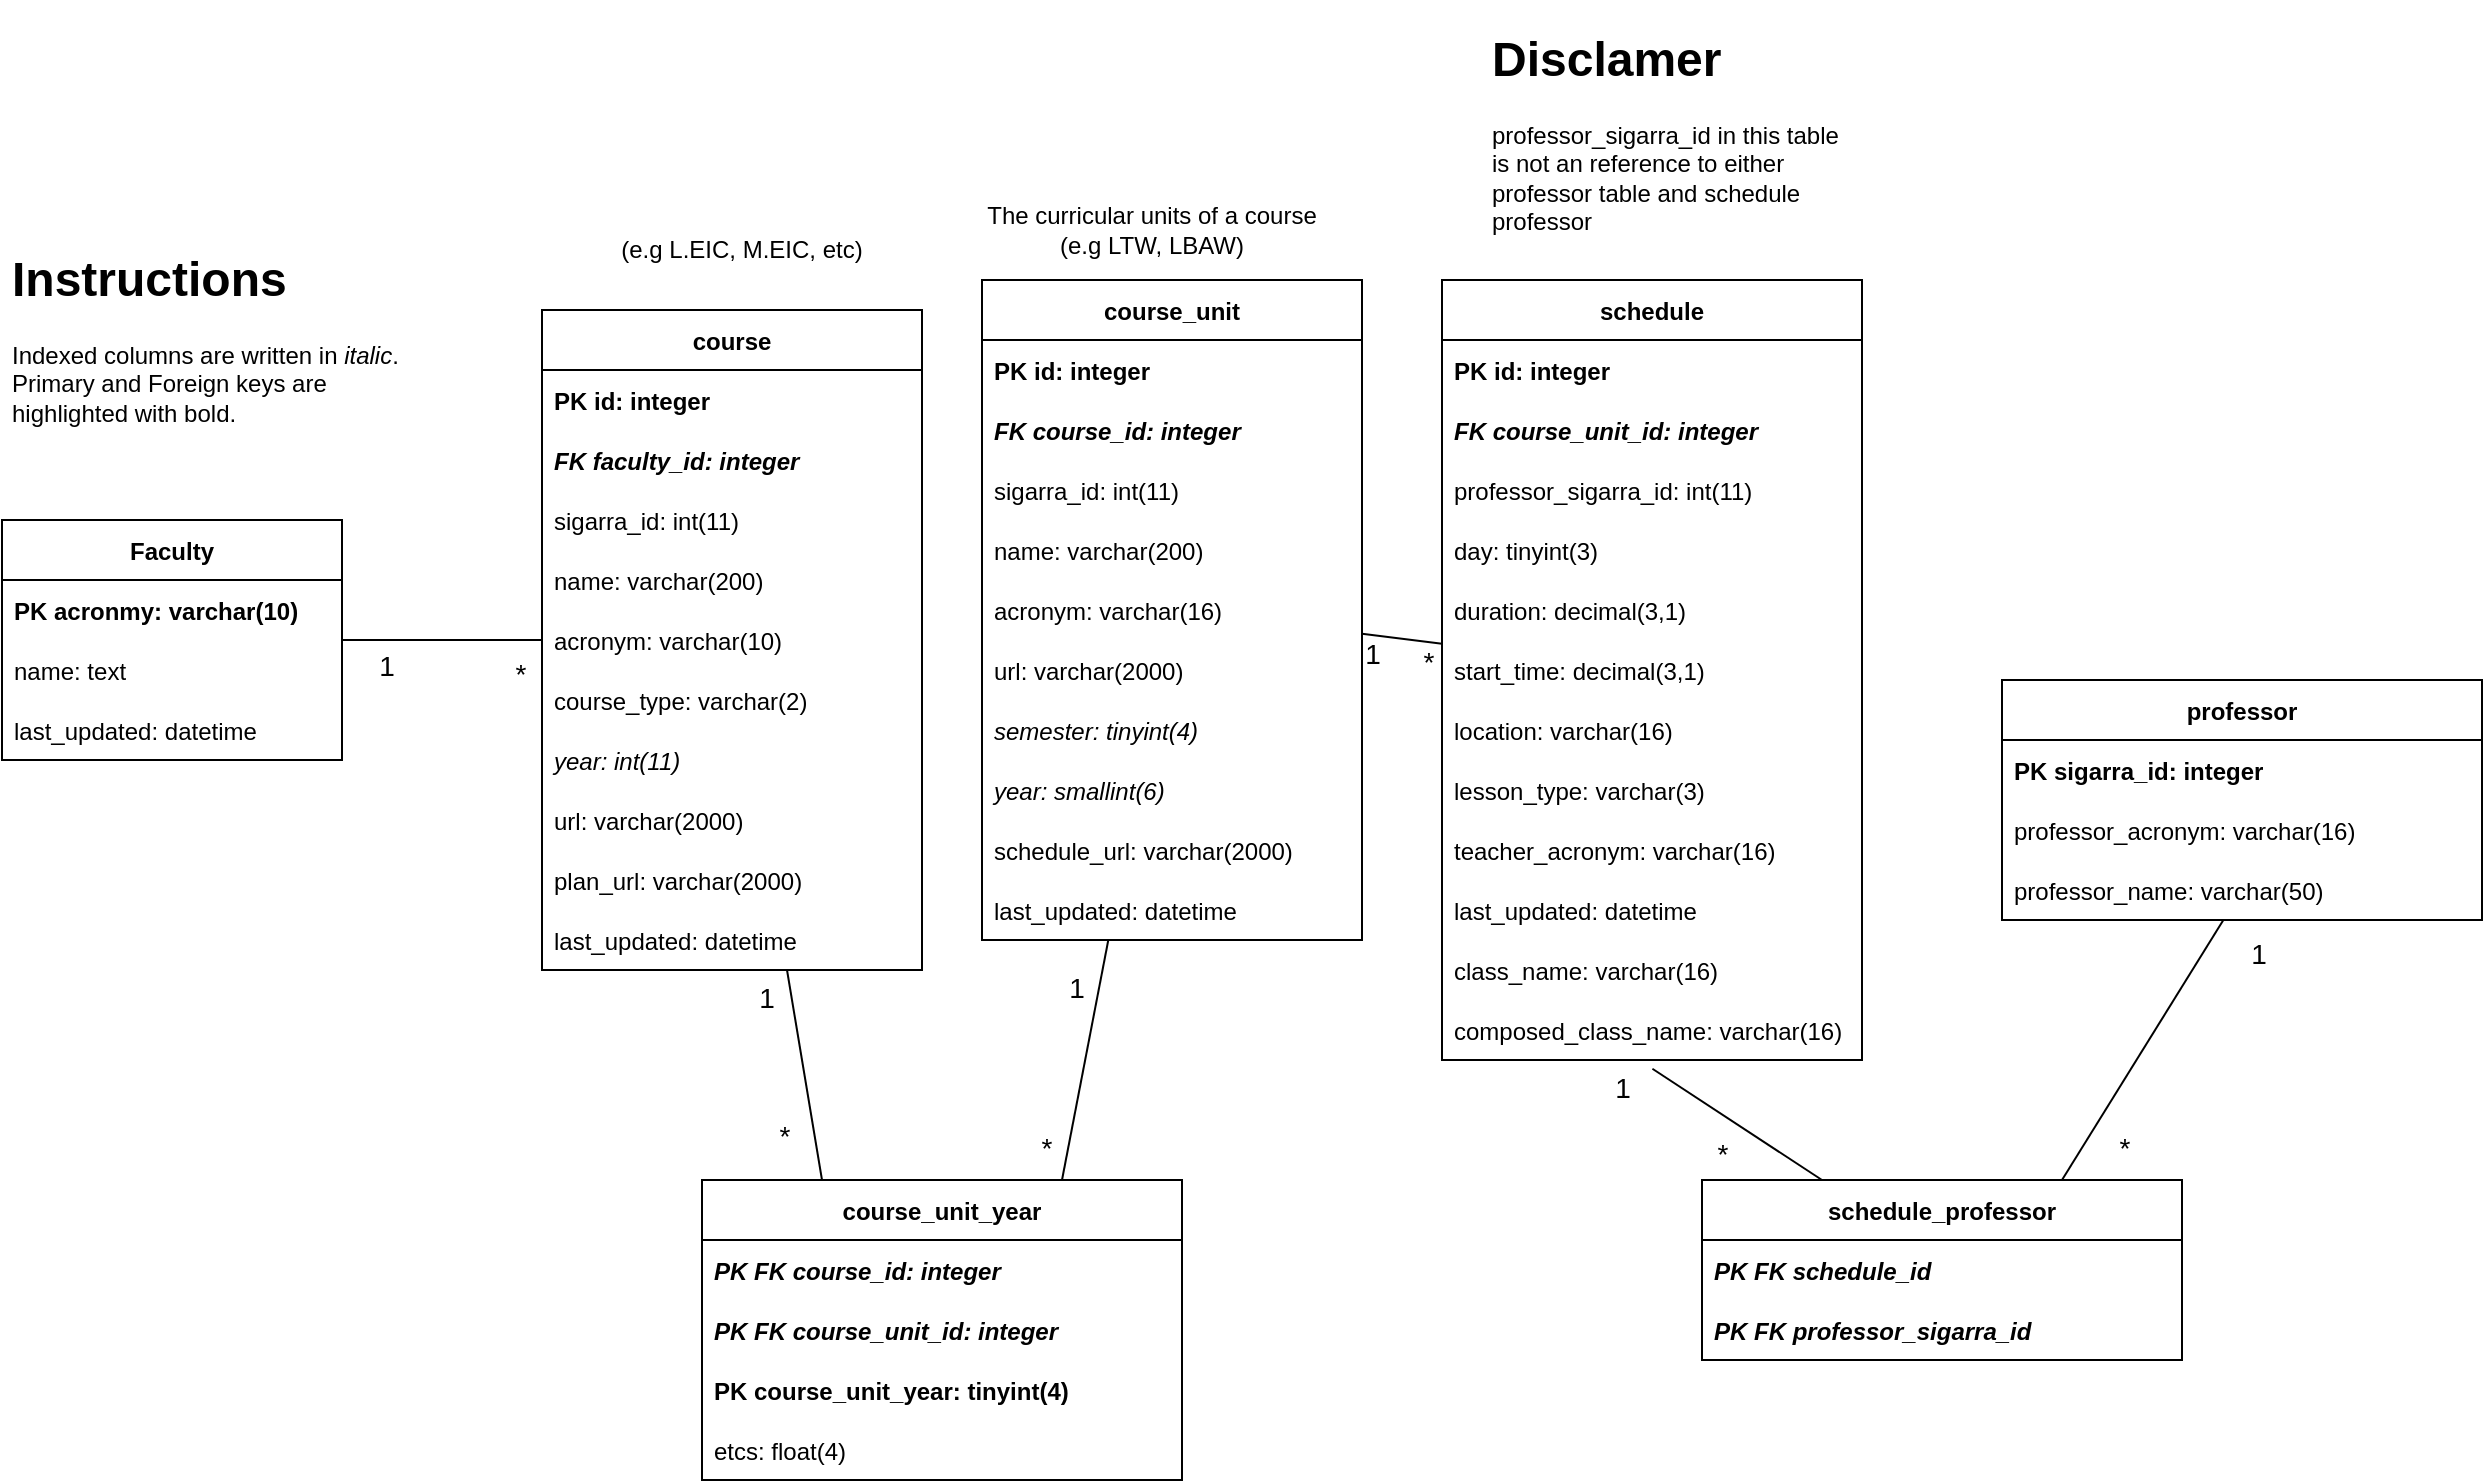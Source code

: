 <mxfile version="21.2.8" type="device">
  <diagram id="CuWUCVB4PWwjptIz1WBI" name="Page-1">
    <mxGraphModel dx="1643" dy="864" grid="1" gridSize="10" guides="1" tooltips="1" connect="1" arrows="1" fold="1" page="1" pageScale="1" pageWidth="850" pageHeight="1100" math="0" shadow="0">
      <root>
        <mxCell id="0" />
        <mxCell id="1" parent="0" />
        <mxCell id="2" value="course_unit" style="swimlane;fontStyle=1;childLayout=stackLayout;horizontal=1;startSize=30;horizontalStack=0;resizeParent=1;resizeParentMax=0;resizeLast=0;collapsible=1;marginBottom=0;" parent="1" vertex="1">
          <mxGeometry x="330" y="170" width="190" height="330" as="geometry" />
        </mxCell>
        <mxCell id="3" value="PK id: integer" style="text;strokeColor=none;fillColor=none;align=left;verticalAlign=middle;spacingLeft=4;spacingRight=4;overflow=hidden;points=[[0,0.5],[1,0.5]];portConstraint=eastwest;rotatable=0;fontStyle=1" parent="2" vertex="1">
          <mxGeometry y="30" width="190" height="30" as="geometry" />
        </mxCell>
        <mxCell id="5" value="FK course_id: integer" style="text;strokeColor=none;fillColor=none;align=left;verticalAlign=middle;spacingLeft=4;spacingRight=4;overflow=hidden;points=[[0,0.5],[1,0.5]];portConstraint=eastwest;rotatable=0;fontStyle=3" parent="2" vertex="1">
          <mxGeometry y="60" width="190" height="30" as="geometry" />
        </mxCell>
        <mxCell id="4" value="sigarra_id: int(11)" style="text;strokeColor=none;fillColor=none;align=left;verticalAlign=middle;spacingLeft=4;spacingRight=4;overflow=hidden;points=[[0,0.5],[1,0.5]];portConstraint=eastwest;rotatable=0;fontStyle=0" parent="2" vertex="1">
          <mxGeometry y="90" width="190" height="30" as="geometry" />
        </mxCell>
        <mxCell id="8" value="name: varchar(200)" style="text;strokeColor=none;fillColor=none;align=left;verticalAlign=middle;spacingLeft=4;spacingRight=4;overflow=hidden;points=[[0,0.5],[1,0.5]];portConstraint=eastwest;rotatable=0;" parent="2" vertex="1">
          <mxGeometry y="120" width="190" height="30" as="geometry" />
        </mxCell>
        <mxCell id="9" value="acronym: varchar(16)" style="text;strokeColor=none;fillColor=none;align=left;verticalAlign=middle;spacingLeft=4;spacingRight=4;overflow=hidden;points=[[0,0.5],[1,0.5]];portConstraint=eastwest;rotatable=0;" parent="2" vertex="1">
          <mxGeometry y="150" width="190" height="30" as="geometry" />
        </mxCell>
        <mxCell id="10" value="url: varchar(2000)" style="text;strokeColor=none;fillColor=none;align=left;verticalAlign=middle;spacingLeft=4;spacingRight=4;overflow=hidden;points=[[0,0.5],[1,0.5]];portConstraint=eastwest;rotatable=0;" parent="2" vertex="1">
          <mxGeometry y="180" width="190" height="30" as="geometry" />
        </mxCell>
        <mxCell id="12" value="semester: tinyint(4)" style="text;strokeColor=none;fillColor=none;align=left;verticalAlign=middle;spacingLeft=4;spacingRight=4;overflow=hidden;points=[[0,0.5],[1,0.5]];portConstraint=eastwest;rotatable=0;fontStyle=2" parent="2" vertex="1">
          <mxGeometry y="210" width="190" height="30" as="geometry" />
        </mxCell>
        <mxCell id="13" value="year: smallint(6)" style="text;strokeColor=none;fillColor=none;align=left;verticalAlign=middle;spacingLeft=4;spacingRight=4;overflow=hidden;points=[[0,0.5],[1,0.5]];portConstraint=eastwest;rotatable=0;fontStyle=2" parent="2" vertex="1">
          <mxGeometry y="240" width="190" height="30" as="geometry" />
        </mxCell>
        <mxCell id="14" value="schedule_url: varchar(2000)" style="text;strokeColor=none;fillColor=none;align=left;verticalAlign=middle;spacingLeft=4;spacingRight=4;overflow=hidden;points=[[0,0.5],[1,0.5]];portConstraint=eastwest;rotatable=0;" parent="2" vertex="1">
          <mxGeometry y="270" width="190" height="30" as="geometry" />
        </mxCell>
        <mxCell id="15" value="last_updated: datetime" style="text;strokeColor=none;fillColor=none;align=left;verticalAlign=middle;spacingLeft=4;spacingRight=4;overflow=hidden;points=[[0,0.5],[1,0.5]];portConstraint=eastwest;rotatable=0;" parent="2" vertex="1">
          <mxGeometry y="300" width="190" height="30" as="geometry" />
        </mxCell>
        <mxCell id="7" value="The curricular units of a course (e.g LTW, LBAW)" style="text;html=1;strokeColor=none;fillColor=none;align=center;verticalAlign=middle;whiteSpace=wrap;rounded=0;" parent="1" vertex="1">
          <mxGeometry x="330.0" y="130" width="170" height="30" as="geometry" />
        </mxCell>
        <mxCell id="16" value="&lt;h1&gt;Instructions&lt;/h1&gt;&lt;p&gt;Indexed columns are written in &lt;i&gt;italic&lt;/i&gt;. Primary and Foreign keys are highlighted with bold.&amp;nbsp;&lt;span&gt;&amp;nbsp;&lt;/span&gt;&lt;/p&gt;" style="text;html=1;strokeColor=none;fillColor=none;spacing=5;spacingTop=-20;whiteSpace=wrap;overflow=hidden;rounded=0;" parent="1" vertex="1">
          <mxGeometry x="-160" y="150" width="210" height="110" as="geometry" />
        </mxCell>
        <mxCell id="29" style="edgeStyle=none;html=1;endArrow=none;endFill=0;" parent="1" source="17" target="2" edge="1">
          <mxGeometry relative="1" as="geometry" />
        </mxCell>
        <mxCell id="30" value="&lt;font style=&quot;font-size: 14px&quot;&gt;1&lt;/font&gt;" style="edgeLabel;html=1;align=center;verticalAlign=middle;resizable=0;points=[];" parent="29" vertex="1" connectable="0">
          <mxGeometry x="0.861" y="3" relative="1" as="geometry">
            <mxPoint x="2" y="7" as="offset" />
          </mxGeometry>
        </mxCell>
        <mxCell id="31" value="&lt;font style=&quot;font-size: 14px&quot;&gt;*&lt;/font&gt;" style="edgeLabel;html=1;align=center;verticalAlign=middle;resizable=0;points=[];" parent="29" vertex="1" connectable="0">
          <mxGeometry x="-0.73" relative="1" as="geometry">
            <mxPoint x="-2" y="10" as="offset" />
          </mxGeometry>
        </mxCell>
        <mxCell id="17" value="schedule" style="swimlane;fontStyle=1;childLayout=stackLayout;horizontal=1;startSize=30;horizontalStack=0;resizeParent=1;resizeParentMax=0;resizeLast=0;collapsible=1;marginBottom=0;" parent="1" vertex="1">
          <mxGeometry x="560" y="170" width="210" height="390" as="geometry" />
        </mxCell>
        <mxCell id="18" value="PK id: integer" style="text;strokeColor=none;fillColor=none;align=left;verticalAlign=middle;spacingLeft=4;spacingRight=4;overflow=hidden;points=[[0,0.5],[1,0.5]];portConstraint=eastwest;rotatable=0;fontStyle=1" parent="17" vertex="1">
          <mxGeometry y="30" width="210" height="30" as="geometry" />
        </mxCell>
        <mxCell id="25" value="FK course_unit_id: integer" style="text;strokeColor=none;fillColor=none;align=left;verticalAlign=middle;spacingLeft=4;spacingRight=4;overflow=hidden;points=[[0,0.5],[1,0.5]];portConstraint=eastwest;rotatable=0;fontStyle=3" parent="17" vertex="1">
          <mxGeometry y="60" width="210" height="30" as="geometry" />
        </mxCell>
        <mxCell id="81" value="professor_sigarra_id: int(11)" style="text;strokeColor=none;fillColor=none;align=left;verticalAlign=middle;spacingLeft=4;spacingRight=4;overflow=hidden;points=[[0,0.5],[1,0.5]];portConstraint=eastwest;rotatable=0;fontStyle=0" parent="17" vertex="1">
          <mxGeometry y="90" width="210" height="30" as="geometry" />
        </mxCell>
        <mxCell id="19" value="day: tinyint(3)" style="text;strokeColor=none;fillColor=none;align=left;verticalAlign=middle;spacingLeft=4;spacingRight=4;overflow=hidden;points=[[0,0.5],[1,0.5]];portConstraint=eastwest;rotatable=0;" parent="17" vertex="1">
          <mxGeometry y="120" width="210" height="30" as="geometry" />
        </mxCell>
        <mxCell id="20" value="duration: decimal(3,1)" style="text;strokeColor=none;fillColor=none;align=left;verticalAlign=middle;spacingLeft=4;spacingRight=4;overflow=hidden;points=[[0,0.5],[1,0.5]];portConstraint=eastwest;rotatable=0;" parent="17" vertex="1">
          <mxGeometry y="150" width="210" height="30" as="geometry" />
        </mxCell>
        <mxCell id="21" value="start_time: decimal(3,1)" style="text;strokeColor=none;fillColor=none;align=left;verticalAlign=middle;spacingLeft=4;spacingRight=4;overflow=hidden;points=[[0,0.5],[1,0.5]];portConstraint=eastwest;rotatable=0;" parent="17" vertex="1">
          <mxGeometry y="180" width="210" height="30" as="geometry" />
        </mxCell>
        <mxCell id="22" value="location: varchar(16)" style="text;strokeColor=none;fillColor=none;align=left;verticalAlign=middle;spacingLeft=4;spacingRight=4;overflow=hidden;points=[[0,0.5],[1,0.5]];portConstraint=eastwest;rotatable=0;" parent="17" vertex="1">
          <mxGeometry y="210" width="210" height="30" as="geometry" />
        </mxCell>
        <mxCell id="23" value="lesson_type: varchar(3)" style="text;strokeColor=none;fillColor=none;align=left;verticalAlign=middle;spacingLeft=4;spacingRight=4;overflow=hidden;points=[[0,0.5],[1,0.5]];portConstraint=eastwest;rotatable=0;" parent="17" vertex="1">
          <mxGeometry y="240" width="210" height="30" as="geometry" />
        </mxCell>
        <mxCell id="24" value="teacher_acronym: varchar(16)" style="text;strokeColor=none;fillColor=none;align=left;verticalAlign=middle;spacingLeft=4;spacingRight=4;overflow=hidden;points=[[0,0.5],[1,0.5]];portConstraint=eastwest;rotatable=0;" parent="17" vertex="1">
          <mxGeometry y="270" width="210" height="30" as="geometry" />
        </mxCell>
        <mxCell id="26" value="last_updated: datetime" style="text;strokeColor=none;fillColor=none;align=left;verticalAlign=middle;spacingLeft=4;spacingRight=4;overflow=hidden;points=[[0,0.5],[1,0.5]];portConstraint=eastwest;rotatable=0;" parent="17" vertex="1">
          <mxGeometry y="300" width="210" height="30" as="geometry" />
        </mxCell>
        <mxCell id="27" value="class_name: varchar(16)" style="text;strokeColor=none;fillColor=none;align=left;verticalAlign=middle;spacingLeft=4;spacingRight=4;overflow=hidden;points=[[0,0.5],[1,0.5]];portConstraint=eastwest;rotatable=0;" parent="17" vertex="1">
          <mxGeometry y="330" width="210" height="30" as="geometry" />
        </mxCell>
        <mxCell id="28" value="composed_class_name: varchar(16)" style="text;strokeColor=none;fillColor=none;align=left;verticalAlign=middle;spacingLeft=4;spacingRight=4;overflow=hidden;points=[[0,0.5],[1,0.5]];portConstraint=eastwest;rotatable=0;" parent="17" vertex="1">
          <mxGeometry y="360" width="210" height="30" as="geometry" />
        </mxCell>
        <mxCell id="32" value="course" style="swimlane;fontStyle=1;childLayout=stackLayout;horizontal=1;startSize=30;horizontalStack=0;resizeParent=1;resizeParentMax=0;resizeLast=0;collapsible=1;marginBottom=0;" parent="1" vertex="1">
          <mxGeometry x="110" y="185" width="190" height="330" as="geometry" />
        </mxCell>
        <mxCell id="33" value="PK id: integer" style="text;strokeColor=none;fillColor=none;align=left;verticalAlign=middle;spacingLeft=4;spacingRight=4;overflow=hidden;points=[[0,0.5],[1,0.5]];portConstraint=eastwest;rotatable=0;fontStyle=1" parent="32" vertex="1">
          <mxGeometry y="30" width="190" height="30" as="geometry" />
        </mxCell>
        <mxCell id="35" value="FK faculty_id: integer" style="text;strokeColor=none;fillColor=none;align=left;verticalAlign=middle;spacingLeft=4;spacingRight=4;overflow=hidden;points=[[0,0.5],[1,0.5]];portConstraint=eastwest;rotatable=0;fontStyle=3" parent="32" vertex="1">
          <mxGeometry y="60" width="190" height="30" as="geometry" />
        </mxCell>
        <mxCell id="34" value="sigarra_id: int(11)" style="text;strokeColor=none;fillColor=none;align=left;verticalAlign=middle;spacingLeft=4;spacingRight=4;overflow=hidden;points=[[0,0.5],[1,0.5]];portConstraint=eastwest;rotatable=0;fontStyle=0" parent="32" vertex="1">
          <mxGeometry y="90" width="190" height="30" as="geometry" />
        </mxCell>
        <mxCell id="36" value="name: varchar(200)" style="text;strokeColor=none;fillColor=none;align=left;verticalAlign=middle;spacingLeft=4;spacingRight=4;overflow=hidden;points=[[0,0.5],[1,0.5]];portConstraint=eastwest;rotatable=0;fontStyle=0" parent="32" vertex="1">
          <mxGeometry y="120" width="190" height="30" as="geometry" />
        </mxCell>
        <mxCell id="37" value="acronym: varchar(10)" style="text;strokeColor=none;fillColor=none;align=left;verticalAlign=middle;spacingLeft=4;spacingRight=4;overflow=hidden;points=[[0,0.5],[1,0.5]];portConstraint=eastwest;rotatable=0;fontStyle=0" parent="32" vertex="1">
          <mxGeometry y="150" width="190" height="30" as="geometry" />
        </mxCell>
        <mxCell id="38" value="course_type: varchar(2)" style="text;strokeColor=none;fillColor=none;align=left;verticalAlign=middle;spacingLeft=4;spacingRight=4;overflow=hidden;points=[[0,0.5],[1,0.5]];portConstraint=eastwest;rotatable=0;fontStyle=0" parent="32" vertex="1">
          <mxGeometry y="180" width="190" height="30" as="geometry" />
        </mxCell>
        <mxCell id="39" value="year: int(11)" style="text;strokeColor=none;fillColor=none;align=left;verticalAlign=middle;spacingLeft=4;spacingRight=4;overflow=hidden;points=[[0,0.5],[1,0.5]];portConstraint=eastwest;rotatable=0;fontStyle=2" parent="32" vertex="1">
          <mxGeometry y="210" width="190" height="30" as="geometry" />
        </mxCell>
        <mxCell id="40" value="url: varchar(2000)" style="text;strokeColor=none;fillColor=none;align=left;verticalAlign=middle;spacingLeft=4;spacingRight=4;overflow=hidden;points=[[0,0.5],[1,0.5]];portConstraint=eastwest;rotatable=0;fontStyle=0" parent="32" vertex="1">
          <mxGeometry y="240" width="190" height="30" as="geometry" />
        </mxCell>
        <mxCell id="41" value="plan_url: varchar(2000)" style="text;strokeColor=none;fillColor=none;align=left;verticalAlign=middle;spacingLeft=4;spacingRight=4;overflow=hidden;points=[[0,0.5],[1,0.5]];portConstraint=eastwest;rotatable=0;fontStyle=0" parent="32" vertex="1">
          <mxGeometry y="270" width="190" height="30" as="geometry" />
        </mxCell>
        <mxCell id="42" value="last_updated: datetime" style="text;strokeColor=none;fillColor=none;align=left;verticalAlign=middle;spacingLeft=4;spacingRight=4;overflow=hidden;points=[[0,0.5],[1,0.5]];portConstraint=eastwest;rotatable=0;fontStyle=0" parent="32" vertex="1">
          <mxGeometry y="300" width="190" height="30" as="geometry" />
        </mxCell>
        <mxCell id="49" value="(e.g L.EIC, M.EIC, etc)" style="text;html=1;strokeColor=none;fillColor=none;align=center;verticalAlign=middle;whiteSpace=wrap;rounded=0;" parent="1" vertex="1">
          <mxGeometry x="125.0" y="140" width="170" height="30" as="geometry" />
        </mxCell>
        <mxCell id="61" style="edgeStyle=none;html=1;endArrow=none;endFill=0;" parent="1" source="50" target="32" edge="1">
          <mxGeometry relative="1" as="geometry" />
        </mxCell>
        <mxCell id="63" value="1" style="edgeLabel;html=1;align=center;verticalAlign=middle;resizable=0;points=[];fontSize=14;" parent="61" vertex="1" connectable="0">
          <mxGeometry x="-0.4" y="-5" relative="1" as="geometry">
            <mxPoint x="-8" y="8" as="offset" />
          </mxGeometry>
        </mxCell>
        <mxCell id="50" value="Faculty" style="swimlane;fontStyle=1;childLayout=stackLayout;horizontal=1;startSize=30;horizontalStack=0;resizeParent=1;resizeParentMax=0;resizeLast=0;collapsible=1;marginBottom=0;" parent="1" vertex="1">
          <mxGeometry x="-160" y="290" width="170" height="120" as="geometry" />
        </mxCell>
        <mxCell id="52" value="PK acronmy: varchar(10)" style="text;strokeColor=none;fillColor=none;align=left;verticalAlign=middle;spacingLeft=4;spacingRight=4;overflow=hidden;points=[[0,0.5],[1,0.5]];portConstraint=eastwest;rotatable=0;fontStyle=1" parent="50" vertex="1">
          <mxGeometry y="30" width="170" height="30" as="geometry" />
        </mxCell>
        <mxCell id="53" value="name: text" style="text;strokeColor=none;fillColor=none;align=left;verticalAlign=middle;spacingLeft=4;spacingRight=4;overflow=hidden;points=[[0,0.5],[1,0.5]];portConstraint=eastwest;rotatable=0;fontStyle=0" parent="50" vertex="1">
          <mxGeometry y="60" width="170" height="30" as="geometry" />
        </mxCell>
        <mxCell id="54" value="last_updated: datetime" style="text;strokeColor=none;fillColor=none;align=left;verticalAlign=middle;spacingLeft=4;spacingRight=4;overflow=hidden;points=[[0,0.5],[1,0.5]];portConstraint=eastwest;rotatable=0;fontStyle=0" parent="50" vertex="1">
          <mxGeometry y="90" width="170" height="30" as="geometry" />
        </mxCell>
        <mxCell id="64" value="*" style="edgeLabel;html=1;align=center;verticalAlign=middle;resizable=0;points=[];fontSize=14;" parent="1" vertex="1" connectable="0">
          <mxGeometry x="102" y="364" as="geometry">
            <mxPoint x="-3" y="3" as="offset" />
          </mxGeometry>
        </mxCell>
        <mxCell id="bfjoCroqlO3D03X-d8Di-65" value="course_unit_year" style="swimlane;fontStyle=1;childLayout=stackLayout;horizontal=1;startSize=30;horizontalStack=0;resizeParent=1;resizeParentMax=0;resizeLast=0;collapsible=1;marginBottom=0;" parent="1" vertex="1">
          <mxGeometry x="190" y="620" width="240" height="150" as="geometry" />
        </mxCell>
        <mxCell id="bfjoCroqlO3D03X-d8Di-66" value="PK FK course_id: integer" style="text;strokeColor=none;fillColor=none;align=left;verticalAlign=middle;spacingLeft=4;spacingRight=4;overflow=hidden;points=[[0,0.5],[1,0.5]];portConstraint=eastwest;rotatable=0;fontStyle=3" parent="bfjoCroqlO3D03X-d8Di-65" vertex="1">
          <mxGeometry y="30" width="240" height="30" as="geometry" />
        </mxCell>
        <mxCell id="bfjoCroqlO3D03X-d8Di-67" value="PK FK course_unit_id: integer" style="text;strokeColor=none;fillColor=none;align=left;verticalAlign=middle;spacingLeft=4;spacingRight=4;overflow=hidden;points=[[0,0.5],[1,0.5]];portConstraint=eastwest;rotatable=0;fontStyle=3" parent="bfjoCroqlO3D03X-d8Di-65" vertex="1">
          <mxGeometry y="60" width="240" height="30" as="geometry" />
        </mxCell>
        <mxCell id="bfjoCroqlO3D03X-d8Di-68" value="PK course_unit_year: tinyint(4)" style="text;strokeColor=none;fillColor=none;align=left;verticalAlign=middle;spacingLeft=4;spacingRight=4;overflow=hidden;points=[[0,0.5],[1,0.5]];portConstraint=eastwest;rotatable=0;fontStyle=1" parent="bfjoCroqlO3D03X-d8Di-65" vertex="1">
          <mxGeometry y="90" width="240" height="30" as="geometry" />
        </mxCell>
        <mxCell id="80" value="etcs: float(4) " style="text;strokeColor=none;fillColor=none;align=left;verticalAlign=middle;spacingLeft=4;spacingRight=4;overflow=hidden;points=[[0,0.5],[1,0.5]];portConstraint=eastwest;rotatable=0;fontStyle=0" parent="bfjoCroqlO3D03X-d8Di-65" vertex="1">
          <mxGeometry y="120" width="240" height="30" as="geometry" />
        </mxCell>
        <mxCell id="bfjoCroqlO3D03X-d8Di-77" value="" style="endArrow=none;html=1;rounded=0;exitX=0.25;exitY=0;exitDx=0;exitDy=0;" parent="1" source="bfjoCroqlO3D03X-d8Di-65" target="32" edge="1">
          <mxGeometry width="50" height="50" relative="1" as="geometry">
            <mxPoint x="150" y="580" as="sourcePoint" />
            <mxPoint x="200" y="530" as="targetPoint" />
          </mxGeometry>
        </mxCell>
        <mxCell id="bfjoCroqlO3D03X-d8Di-79" value="1" style="edgeLabel;html=1;align=center;verticalAlign=middle;resizable=0;points=[];fontSize=14;" parent="bfjoCroqlO3D03X-d8Di-77" vertex="1" connectable="0">
          <mxGeometry x="0.735" relative="1" as="geometry">
            <mxPoint x="-13" as="offset" />
          </mxGeometry>
        </mxCell>
        <mxCell id="bfjoCroqlO3D03X-d8Di-81" value="*" style="edgeLabel;html=1;align=center;verticalAlign=middle;resizable=0;points=[];fontSize=14;" parent="bfjoCroqlO3D03X-d8Di-77" vertex="1" connectable="0">
          <mxGeometry x="-0.59" y="-2" relative="1" as="geometry">
            <mxPoint x="-18" as="offset" />
          </mxGeometry>
        </mxCell>
        <mxCell id="bfjoCroqlO3D03X-d8Di-78" value="" style="endArrow=none;html=1;rounded=0;exitX=0.75;exitY=0;exitDx=0;exitDy=0;" parent="1" source="bfjoCroqlO3D03X-d8Di-65" target="2" edge="1">
          <mxGeometry width="50" height="50" relative="1" as="geometry">
            <mxPoint x="299" y="630" as="sourcePoint" />
            <mxPoint x="263" y="525" as="targetPoint" />
          </mxGeometry>
        </mxCell>
        <mxCell id="bfjoCroqlO3D03X-d8Di-82" value="1" style="edgeLabel;html=1;align=center;verticalAlign=middle;resizable=0;points=[];fontSize=14;" parent="bfjoCroqlO3D03X-d8Di-78" vertex="1" connectable="0">
          <mxGeometry x="0.604" y="-1" relative="1" as="geometry">
            <mxPoint x="-13" as="offset" />
          </mxGeometry>
        </mxCell>
        <mxCell id="bfjoCroqlO3D03X-d8Di-83" value="*" style="edgeLabel;html=1;align=center;verticalAlign=middle;resizable=0;points=[];fontSize=14;" parent="bfjoCroqlO3D03X-d8Di-78" vertex="1" connectable="0">
          <mxGeometry x="-0.611" y="3" relative="1" as="geometry">
            <mxPoint x="-10" y="8" as="offset" />
          </mxGeometry>
        </mxCell>
        <mxCell id="65" value="professor" style="swimlane;fontStyle=1;childLayout=stackLayout;horizontal=1;startSize=30;horizontalStack=0;resizeParent=1;resizeParentMax=0;resizeLast=0;collapsible=1;marginBottom=0;" parent="1" vertex="1">
          <mxGeometry x="840" y="370" width="240" height="120" as="geometry" />
        </mxCell>
        <mxCell id="82" value="PK sigarra_id: integer" style="text;strokeColor=none;fillColor=none;align=left;verticalAlign=middle;spacingLeft=4;spacingRight=4;overflow=hidden;points=[[0,0.5],[1,0.5]];portConstraint=eastwest;rotatable=0;fontStyle=1" parent="65" vertex="1">
          <mxGeometry y="30" width="240" height="30" as="geometry" />
        </mxCell>
        <mxCell id="66" value="professor_acronym: varchar(16)" style="text;strokeColor=none;fillColor=none;align=left;verticalAlign=middle;spacingLeft=4;spacingRight=4;overflow=hidden;points=[[0,0.5],[1,0.5]];portConstraint=eastwest;rotatable=0;fontStyle=0" parent="65" vertex="1">
          <mxGeometry y="60" width="240" height="30" as="geometry" />
        </mxCell>
        <mxCell id="67" value="professor_name: varchar(50)" style="text;strokeColor=none;fillColor=none;align=left;verticalAlign=middle;spacingLeft=4;spacingRight=4;overflow=hidden;points=[[0,0.5],[1,0.5]];portConstraint=eastwest;rotatable=0;fontStyle=0" parent="65" vertex="1">
          <mxGeometry y="90" width="240" height="30" as="geometry" />
        </mxCell>
        <mxCell id="69" value="schedule_professor" style="swimlane;fontStyle=1;childLayout=stackLayout;horizontal=1;startSize=30;horizontalStack=0;resizeParent=1;resizeParentMax=0;resizeLast=0;collapsible=1;marginBottom=0;" parent="1" vertex="1">
          <mxGeometry x="690" y="620" width="240" height="90" as="geometry" />
        </mxCell>
        <mxCell id="70" value="PK FK schedule_id" style="text;strokeColor=none;fillColor=none;align=left;verticalAlign=middle;spacingLeft=4;spacingRight=4;overflow=hidden;points=[[0,0.5],[1,0.5]];portConstraint=eastwest;rotatable=0;fontStyle=3" parent="69" vertex="1">
          <mxGeometry y="30" width="240" height="30" as="geometry" />
        </mxCell>
        <mxCell id="71" value="PK FK professor_sigarra_id" style="text;strokeColor=none;fillColor=none;align=left;verticalAlign=middle;spacingLeft=4;spacingRight=4;overflow=hidden;points=[[0,0.5],[1,0.5]];portConstraint=eastwest;rotatable=0;fontStyle=3" parent="69" vertex="1">
          <mxGeometry y="60" width="240" height="30" as="geometry" />
        </mxCell>
        <mxCell id="73" value="" style="endArrow=none;html=1;entryX=0.501;entryY=1.146;entryDx=0;entryDy=0;entryPerimeter=0;exitX=0.25;exitY=0;exitDx=0;exitDy=0;" parent="1" source="69" target="28" edge="1">
          <mxGeometry width="50" height="50" relative="1" as="geometry">
            <mxPoint x="560" y="640" as="sourcePoint" />
            <mxPoint x="710" y="180" as="targetPoint" />
          </mxGeometry>
        </mxCell>
        <mxCell id="77" value="&lt;span style=&quot;font-size: 14px;&quot;&gt;*&lt;/span&gt;" style="edgeLabel;html=1;align=center;verticalAlign=middle;resizable=0;points=[];" parent="73" vertex="1" connectable="0">
          <mxGeometry x="-0.57" y="-1" relative="1" as="geometry">
            <mxPoint x="-32" as="offset" />
          </mxGeometry>
        </mxCell>
        <mxCell id="78" value="&lt;font style=&quot;font-size: 14px;&quot;&gt;1&lt;/font&gt;" style="edgeLabel;html=1;align=center;verticalAlign=middle;resizable=0;points=[];" parent="73" vertex="1" connectable="0">
          <mxGeometry x="0.647" relative="1" as="geometry">
            <mxPoint x="-30" as="offset" />
          </mxGeometry>
        </mxCell>
        <mxCell id="74" value="" style="endArrow=none;html=1;exitX=0.75;exitY=0;exitDx=0;exitDy=0;" parent="1" source="69" target="67" edge="1">
          <mxGeometry width="50" height="50" relative="1" as="geometry">
            <mxPoint x="920" y="560" as="sourcePoint" />
            <mxPoint x="970" y="510" as="targetPoint" />
          </mxGeometry>
        </mxCell>
        <mxCell id="75" value="&lt;span style=&quot;font-size: 14px;&quot;&gt;*&lt;/span&gt;" style="edgeLabel;html=1;align=center;verticalAlign=middle;resizable=0;points=[];" parent="74" vertex="1" connectable="0">
          <mxGeometry x="-0.787" y="-3" relative="1" as="geometry">
            <mxPoint x="19" y="-4" as="offset" />
          </mxGeometry>
        </mxCell>
        <mxCell id="76" value="&lt;font style=&quot;font-size: 14px;&quot;&gt;1&lt;/font&gt;" style="edgeLabel;html=1;align=center;verticalAlign=middle;resizable=0;points=[];" parent="74" vertex="1" connectable="0">
          <mxGeometry x="0.829" y="-4" relative="1" as="geometry">
            <mxPoint x="21" y="4" as="offset" />
          </mxGeometry>
        </mxCell>
        <mxCell id="79" style="text;strokeColor=none;fillColor=none;align=left;verticalAlign=middle;spacingLeft=4;spacingRight=4;overflow=hidden;points=[[0,0.5],[1,0.5]];portConstraint=eastwest;rotatable=0;fontStyle=3" parent="1" vertex="1">
          <mxGeometry x="190" y="650" width="240" height="30" as="geometry" />
        </mxCell>
        <mxCell id="m9rE4hg5aMAiq1LAfxTV-84" value="&lt;h1&gt;Disclamer&lt;/h1&gt;&lt;p&gt;&lt;span style=&quot;border-color: var(--border-color); text-align: center;&quot;&gt;professor_sigarra_id in this table is not an reference to either professor table and schedule professor&lt;/span&gt;&lt;br&gt;&lt;/p&gt;" style="text;html=1;strokeColor=none;fillColor=none;spacing=5;spacingTop=-20;whiteSpace=wrap;overflow=hidden;rounded=0;" vertex="1" parent="1">
          <mxGeometry x="580" y="40" width="190" height="120" as="geometry" />
        </mxCell>
      </root>
    </mxGraphModel>
  </diagram>
</mxfile>
